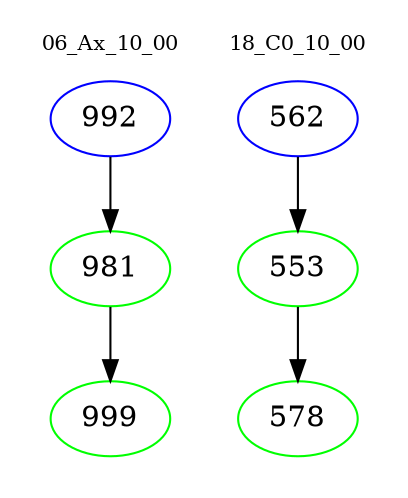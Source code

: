 digraph{
subgraph cluster_0 {
color = white
label = "06_Ax_10_00";
fontsize=10;
T0_992 [label="992", color="blue"]
T0_992 -> T0_981 [color="black"]
T0_981 [label="981", color="green"]
T0_981 -> T0_999 [color="black"]
T0_999 [label="999", color="green"]
}
subgraph cluster_1 {
color = white
label = "18_C0_10_00";
fontsize=10;
T1_562 [label="562", color="blue"]
T1_562 -> T1_553 [color="black"]
T1_553 [label="553", color="green"]
T1_553 -> T1_578 [color="black"]
T1_578 [label="578", color="green"]
}
}
